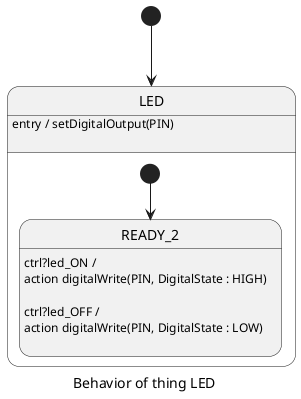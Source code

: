 @startuml
skinparam defaultTextAlignment left
caption Behavior of thing LED
[*] --> LED
state LED{
state READY_2{
	READY_2 : ctrl?led_ON / \naction digitalWrite(PIN, DigitalState : HIGH)\n
	READY_2 : ctrl?led_OFF / \naction digitalWrite(PIN, DigitalState : LOW)\n
}
[*] --> READY_2
	LED : entry / setDigitalOutput(PIN)\n
}
@enduml
